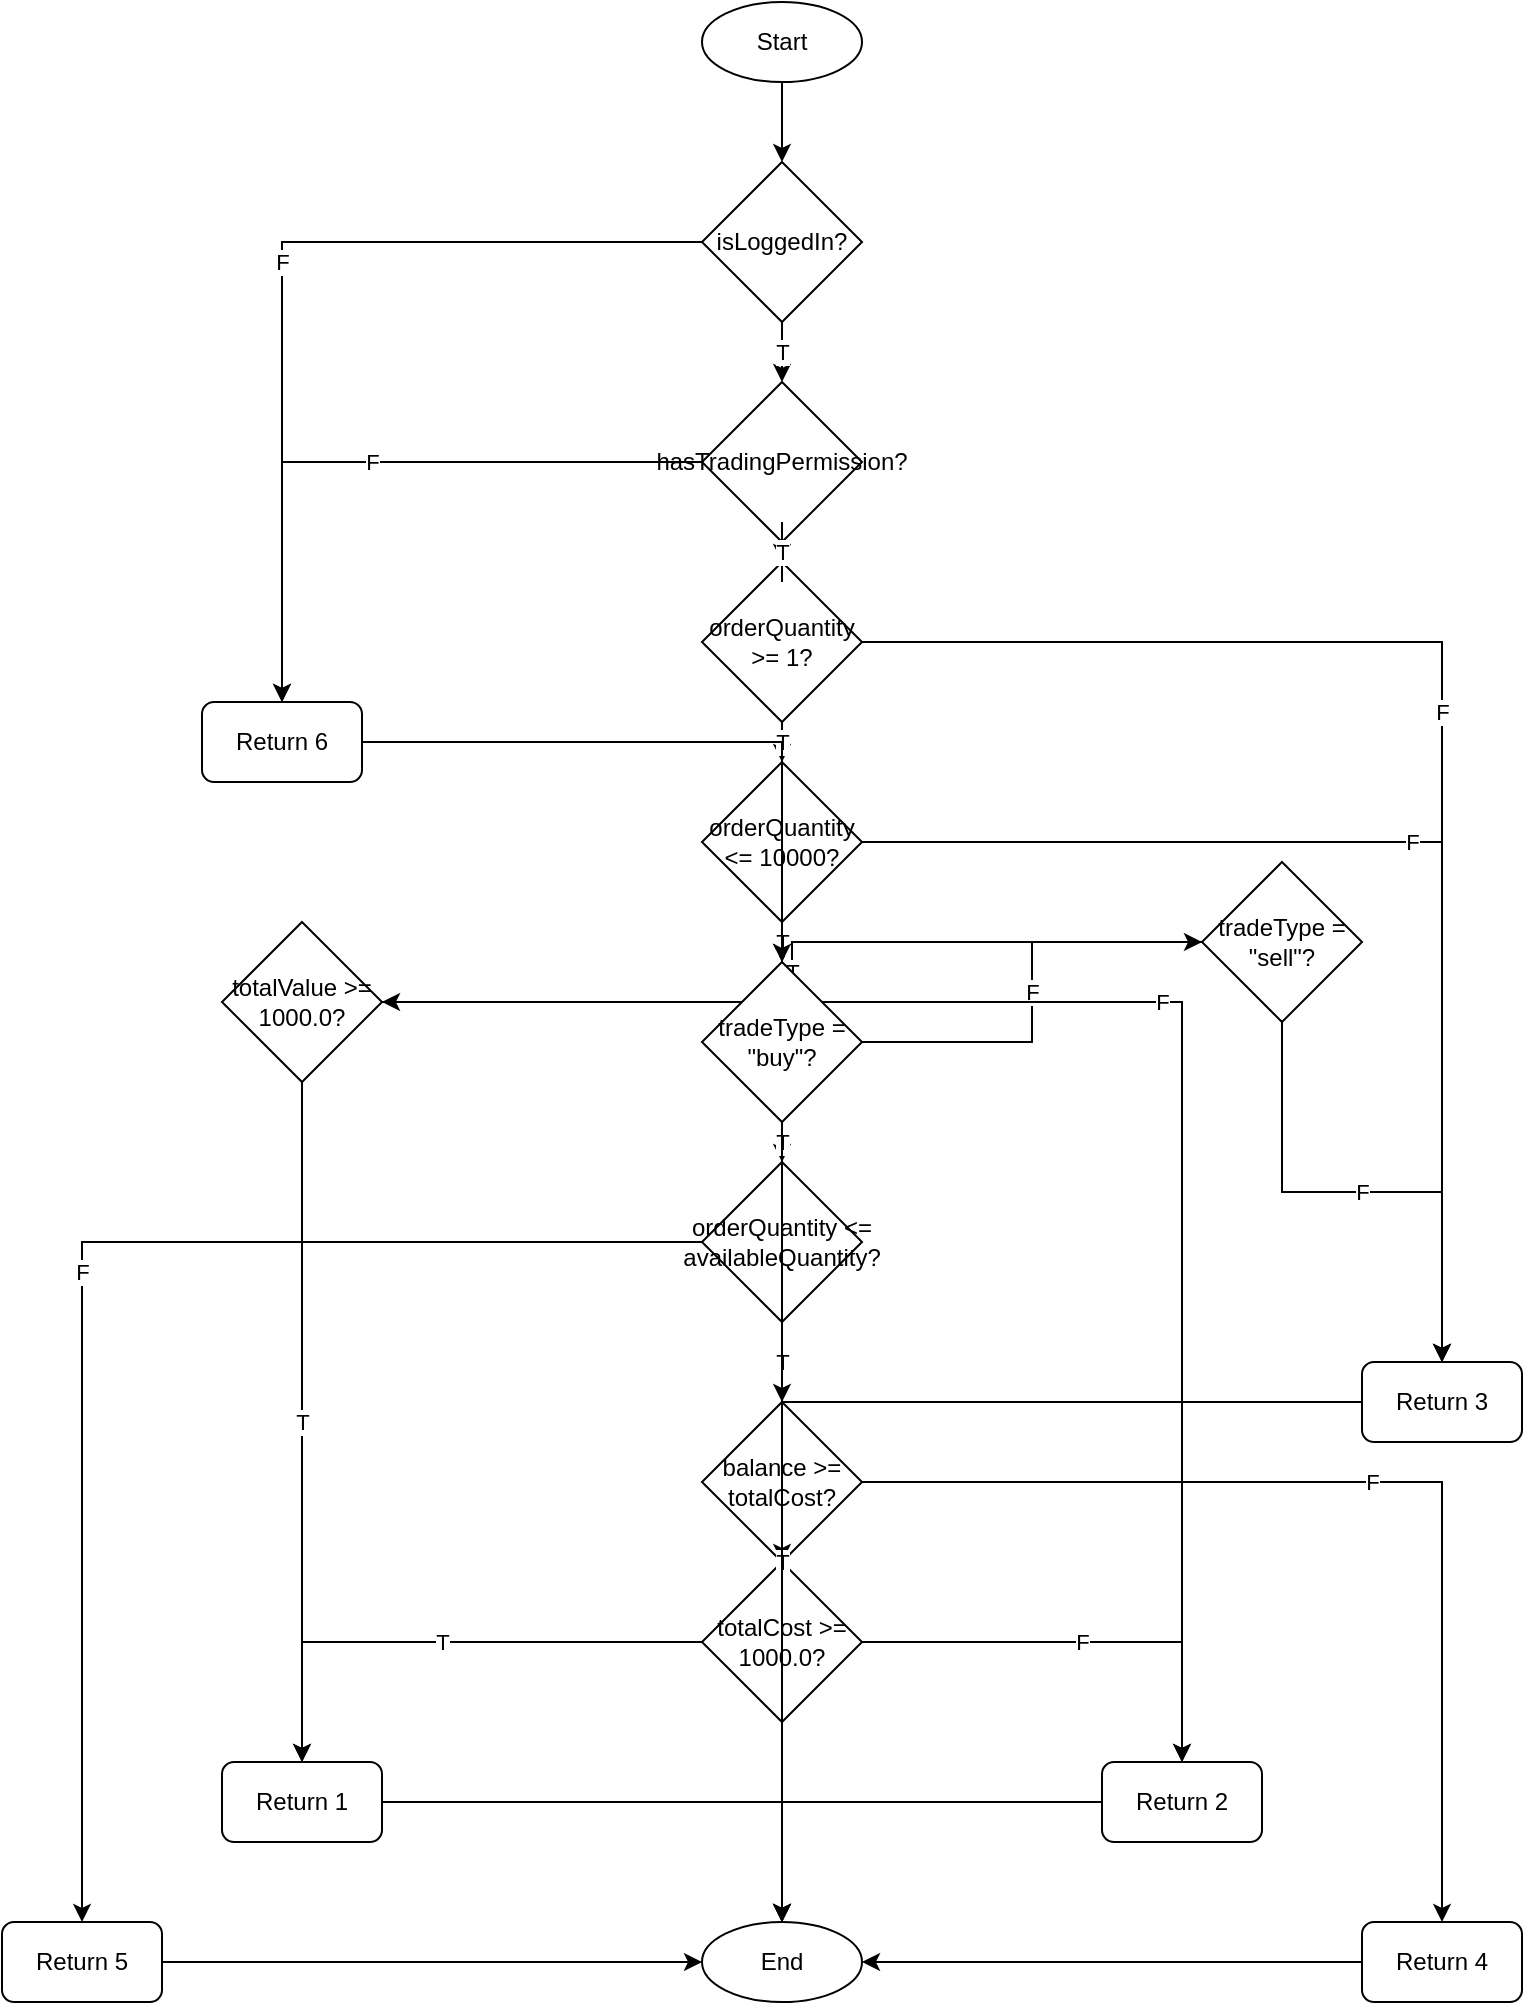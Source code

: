 <mxfile version="27.0.2">
  <diagram id="D8sXcglP-9mpBbto9-h7" name="Page-1">
    <mxGraphModel dx="2499" dy="1351" grid="1" gridSize="10" guides="1" tooltips="1" connect="1" arrows="1" fold="1" page="1" pageScale="1" pageWidth="850" pageHeight="1100" math="0" shadow="0">
      <root>
        <mxCell id="0" />
        <mxCell id="1" parent="0" />
        <mxCell id="Start" value="Start" style="ellipse;whiteSpace=wrap;html=1;" parent="1" vertex="1">
          <mxGeometry x="400" y="40" width="80" height="40" as="geometry" />
        </mxCell>
        <mxCell id="1.1" value="isLoggedIn?" style="rhombus;whiteSpace=wrap;html=1;" parent="1" vertex="1">
          <mxGeometry x="400" y="120" width="80" height="80" as="geometry" />
        </mxCell>
        <mxCell id="1.2" value="hasTradingPermission?" style="rhombus;whiteSpace=wrap;html=1;" parent="1" vertex="1">
          <mxGeometry x="400" y="230" width="80" height="80" as="geometry" />
        </mxCell>
        <mxCell id="2.1" value="orderQuantity &gt;= 1?" style="rhombus;whiteSpace=wrap;html=1;" parent="1" vertex="1">
          <mxGeometry x="400" y="320" width="80" height="80" as="geometry" />
        </mxCell>
        <mxCell id="2.2" value="orderQuantity &lt;= 10000?" style="rhombus;whiteSpace=wrap;html=1;" parent="1" vertex="1">
          <mxGeometry x="400" y="420" width="80" height="80" as="geometry" />
        </mxCell>
        <mxCell id="3.2" value="tradeType = &quot;sell&quot;?" style="rhombus;whiteSpace=wrap;html=1;" parent="1" vertex="1">
          <mxGeometry x="650" y="470" width="80" height="80" as="geometry" />
        </mxCell>
        <mxCell id="4" value="orderQuantity &lt;= availableQuantity?" style="rhombus;whiteSpace=wrap;html=1;" parent="1" vertex="1">
          <mxGeometry x="400" y="620" width="80" height="80" as="geometry" />
        </mxCell>
        <mxCell id="5" value="balance &gt;= totalCost?" style="rhombus;whiteSpace=wrap;html=1;" parent="1" vertex="1">
          <mxGeometry x="400" y="740" width="80" height="80" as="geometry" />
        </mxCell>
        <mxCell id="6" value="totalCost &gt;= 1000.0?" style="rhombus;whiteSpace=wrap;html=1;" parent="1" vertex="1">
          <mxGeometry x="400" y="820" width="80" height="80" as="geometry" />
        </mxCell>
        <mxCell id="7" value="totalValue &gt;= 1000.0?" style="rhombus;whiteSpace=wrap;html=1;" parent="1" vertex="1">
          <mxGeometry x="160" y="500" width="80" height="80" as="geometry" />
        </mxCell>
        <mxCell id="8" value="Return 1" style="rounded=1;whiteSpace=wrap;html=1;" parent="1" vertex="1">
          <mxGeometry x="160" y="920" width="80" height="40" as="geometry" />
        </mxCell>
        <mxCell id="9" value="Return 2" style="rounded=1;whiteSpace=wrap;html=1;" parent="1" vertex="1">
          <mxGeometry x="600" y="920" width="80" height="40" as="geometry" />
        </mxCell>
        <mxCell id="10" value="Return 3" style="rounded=1;whiteSpace=wrap;html=1;" parent="1" vertex="1">
          <mxGeometry x="730" y="720" width="80" height="40" as="geometry" />
        </mxCell>
        <mxCell id="11" value="Return 4" style="rounded=1;whiteSpace=wrap;html=1;" parent="1" vertex="1">
          <mxGeometry x="730" y="1000" width="80" height="40" as="geometry" />
        </mxCell>
        <mxCell id="12" value="Return 5" style="rounded=1;whiteSpace=wrap;html=1;" parent="1" vertex="1">
          <mxGeometry x="50" y="1000" width="80" height="40" as="geometry" />
        </mxCell>
        <mxCell id="13" value="Return 6" style="rounded=1;whiteSpace=wrap;html=1;" parent="1" vertex="1">
          <mxGeometry x="150" y="390" width="80" height="40" as="geometry" />
        </mxCell>
        <mxCell id="End" value="End" style="ellipse;whiteSpace=wrap;html=1;" parent="1" vertex="1">
          <mxGeometry x="400" y="1000" width="80" height="40" as="geometry" />
        </mxCell>
        <mxCell id="e1" value="" style="edgeStyle=orthogonalEdgeStyle;rounded=0;html=1;jettySize=auto;orthogonalLoop=1;" parent="1" source="Start" target="1.1" edge="1">
          <mxGeometry relative="1" as="geometry" />
        </mxCell>
        <mxCell id="e2" value="T" style="edgeStyle=orthogonalEdgeStyle;rounded=0;html=1;jettySize=auto;orthogonalLoop=1;" parent="1" source="1.1" target="1.2" edge="1">
          <mxGeometry relative="1" as="geometry" />
        </mxCell>
        <mxCell id="e3" value="F" style="edgeStyle=orthogonalEdgeStyle;rounded=0;html=1;jettySize=auto;orthogonalLoop=1;" parent="1" source="1.1" target="13" edge="1">
          <mxGeometry relative="1" as="geometry" />
        </mxCell>
        <mxCell id="e4" value="T" style="edgeStyle=orthogonalEdgeStyle;rounded=0;html=1;jettySize=auto;orthogonalLoop=1;" parent="1" source="1.2" target="2.1" edge="1">
          <mxGeometry relative="1" as="geometry" />
        </mxCell>
        <mxCell id="e5" value="F" style="edgeStyle=orthogonalEdgeStyle;rounded=0;html=1;jettySize=auto;orthogonalLoop=1;" parent="1" source="1.2" target="13" edge="1">
          <mxGeometry relative="1" as="geometry" />
        </mxCell>
        <mxCell id="e6" value="T" style="edgeStyle=orthogonalEdgeStyle;rounded=0;html=1;jettySize=auto;orthogonalLoop=1;" parent="1" source="2.1" target="2.2" edge="1">
          <mxGeometry relative="1" as="geometry" />
        </mxCell>
        <mxCell id="e7" value="F" style="edgeStyle=orthogonalEdgeStyle;rounded=0;html=1;jet FurySize=auto;orthogonalLoop=1;" parent="1" source="2.1" target="10" edge="1">
          <mxGeometry relative="1" as="geometry" />
        </mxCell>
        <mxCell id="e8" value="T" style="edgeStyle=orthogonalEdgeStyle;rounded=0;html=1;jettySize=auto;orthogonalLoop=1;" parent="1" source="2.2" target="3.1" edge="1">
          <mxGeometry relative="1" as="geometry" />
        </mxCell>
        <mxCell id="e9" value="F" style="edgeStyle=orthogonalEdgeStyle;rounded=0;html=1;jettySize=auto;orthogonalLoop=1;" parent="1" source="2.2" target="10" edge="1">
          <mxGeometry relative="1" as="geometry" />
        </mxCell>
        <mxCell id="e10" value="T" style="edgeStyle=orthogonalEdgeStyle;rounded=0;html=1;jettySize=auto;orthogonalLoop=1;" parent="1" source="3.1" target="4" edge="1">
          <mxGeometry relative="1" as="geometry" />
        </mxCell>
        <mxCell id="e11" value="F" style="edgeStyle=orthogonalEdgeStyle;rounded=0;html=1;jettySize=auto;orthogonalLoop=1;" parent="1" source="3.1" target="3.2" edge="1">
          <mxGeometry relative="1" as="geometry" />
        </mxCell>
        <mxCell id="e12" value="T" style="edgeStyle=orthogonalEdgeStyle;rounded=0;html=1;jettySize=auto;orthogonalLoop=1;" parent="1" source="3.2" target="7" edge="1">
          <mxGeometry relative="1" as="geometry" />
        </mxCell>
        <mxCell id="e13" value="F" style="edgeStyle=orthogonalEdgeStyle;rounded=0;html=1;jettySize=auto;orthogonalLoop=1;" parent="1" source="3.2" target="10" edge="1">
          <mxGeometry relative="1" as="geometry" />
        </mxCell>
        <mxCell id="e14" value="T" style="edgeStyle=orthogonalEdgeStyle;rounded=0;html=1;jettySize=auto;orthogonalLoop=1;" parent="1" source="4" target="5" edge="1">
          <mxGeometry relative="1" as="geometry" />
        </mxCell>
        <mxCell id="e15" value="F" style="edgeStyle=orthogonalEdgeStyle;rounded=0;html=1;jettySize=auto;orthogonalLoop=1;" parent="1" source="4" target="12" edge="1">
          <mxGeometry relative="1" as="geometry" />
        </mxCell>
        <mxCell id="e16" value="T " style="edgeStyle=orthogonalEdgeStyle;rounded=0;html=1;jettySize=auto;orthogonalLoop=1;" parent="1" source="5" target="6" edge="1">
          <mxGeometry relative="1" as="geometry" />
        </mxCell>
        <mxCell id="e17" value="F" style="edgeStyle=orthogonalEdgeStyle;rounded=0;html=1;jettySize=auto;orthogonalLoop=1;" parent="1" source="5" target="11" edge="1">
          <mxGeometry relative="1" as="geometry" />
        </mxCell>
        <mxCell id="e18" value="T" style="edgeStyle=orthogonalEdgeStyle;rounded=0;html=1;jettySize=auto;orthogonalLoop=1;" parent="1" source="6" target="8" edge="1">
          <mxGeometry relative="1" as="geometry" />
        </mxCell>
        <mxCell id="e19" value="F" style="edgeStyle=orthogonalEdgeStyle;rounded=0;html=1;jettySize=auto;orthogonalLoop=1;" parent="1" source="6" target="9" edge="1">
          <mxGeometry relative="1" as="geometry" />
        </mxCell>
        <mxCell id="e20" value="T" style="edgeStyle=orthogonalEdgeStyle;rounded=0;html=1;jettySize=auto;orthogonalLoop=1;" parent="1" source="7" target="8" edge="1">
          <mxGeometry relative="1" as="geometry" />
        </mxCell>
        <mxCell id="e21" value="F" style="edgeStyle=orthogonalEdgeStyle;rounded=0;html=1;jettySize=auto;orthogonalLoop=1;" parent="1" source="7" target="9" edge="1">
          <mxGeometry relative="1" as="geometry" />
        </mxCell>
        <mxCell id="e22" value="" style="edgeStyle=orthogonalEdgeStyle;rounded=0;html=1;jettySize=auto;orthogonalLoop=1;" parent="1" source="8" target="End" edge="1">
          <mxGeometry relative="1" as="geometry" />
        </mxCell>
        <mxCell id="e23" value="" style="edgeStyle=orthogonalEdgeStyle;rounded=0;html=1;jettySize=auto;orthogonalLoop=1;" parent="1" source="9" target="End" edge="1">
          <mxGeometry relative="1" as="geometry" />
        </mxCell>
        <mxCell id="e24" value="" style="edgeStyle=orthogonalEdgeStyle;rounded=0;html=1;jettySize=auto;orthogonalLoop=1;" parent="1" source="10" target="End" edge="1">
          <mxGeometry relative="1" as="geometry" />
        </mxCell>
        <mxCell id="e25" value="" style="edgeStyle=orthogonalEdgeStyle;rounded=0;html=1;jettySize=auto;orthogonalLoop=1;" parent="1" source="11" target="End" edge="1">
          <mxGeometry relative="1" as="geometry" />
        </mxCell>
        <mxCell id="e26" value="" style="edgeStyle=orthogonalEdgeStyle;rounded=0;html=1;jettySize=auto;orthogonalLoop=1;" parent="1" source="12" target="End" edge="1">
          <mxGeometry relative="1" as="geometry" />
        </mxCell>
        <mxCell id="e27" value="" style="edgeStyle=orthogonalEdgeStyle;rounded=0;html=1;jettySize=auto;orthogonalLoop=1;" parent="1" source="3.1" target="End" edge="1">
          <mxGeometry relative="1" as="geometry" />
        </mxCell>
        <mxCell id="2fma2k6Ge_TCYre3R7cU-13" value="" style="edgeStyle=orthogonalEdgeStyle;rounded=0;html=1;jettySize=auto;orthogonalLoop=1;" edge="1" parent="1" source="13" target="3.1">
          <mxGeometry relative="1" as="geometry">
            <mxPoint x="230" y="420" as="sourcePoint" />
            <mxPoint x="440" y="1000" as="targetPoint" />
          </mxGeometry>
        </mxCell>
        <mxCell id="3.1" value="tradeType = &quot;buy&quot;?" style="rhombus;whiteSpace=wrap;html=1;" parent="1" vertex="1">
          <mxGeometry x="400" y="520" width="80" height="80" as="geometry" />
        </mxCell>
      </root>
    </mxGraphModel>
  </diagram>
</mxfile>
